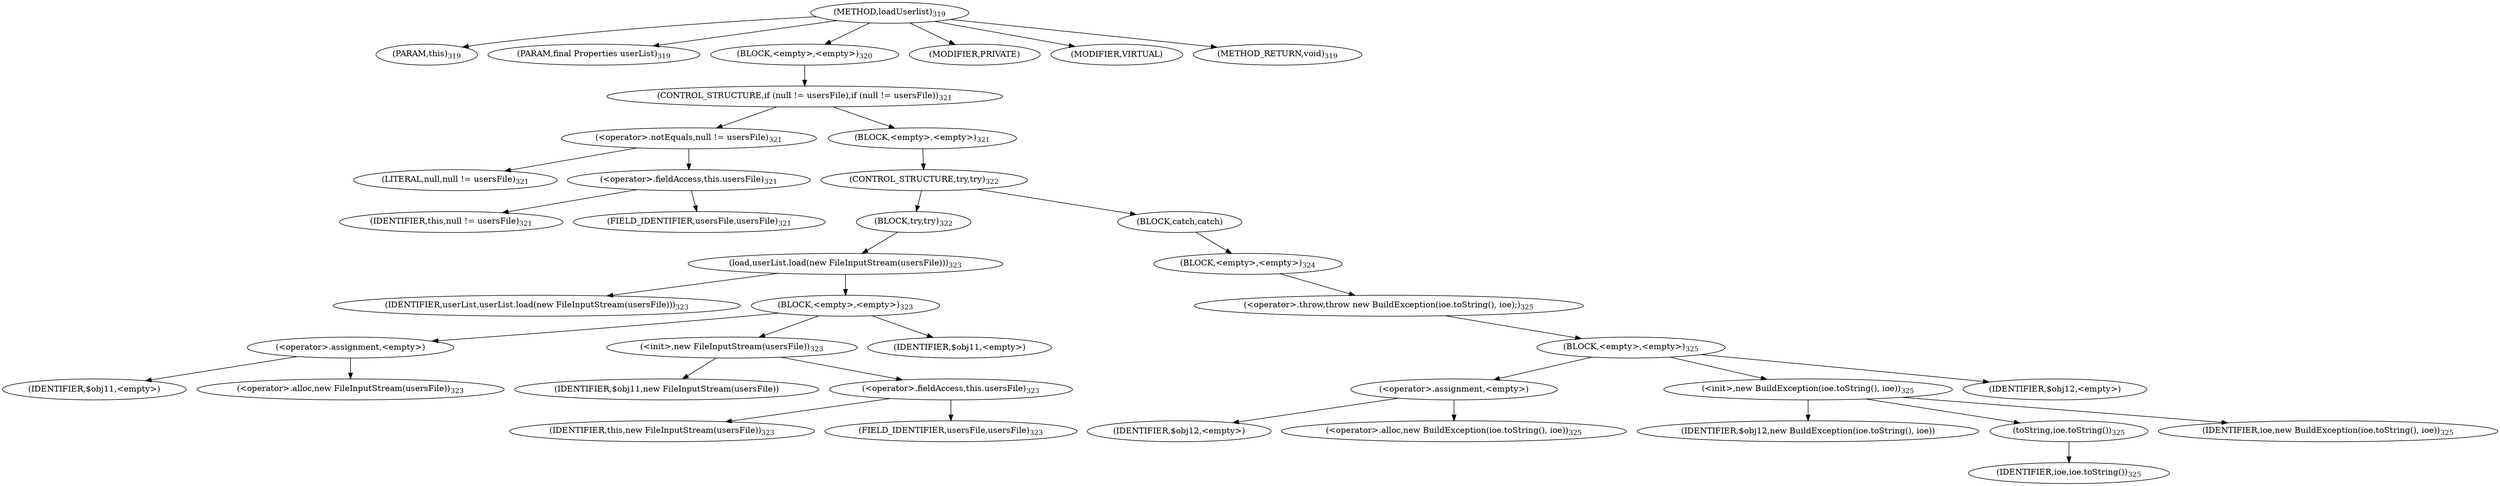 digraph "loadUserlist" {  
"525" [label = <(METHOD,loadUserlist)<SUB>319</SUB>> ]
"526" [label = <(PARAM,this)<SUB>319</SUB>> ]
"527" [label = <(PARAM,final Properties userList)<SUB>319</SUB>> ]
"528" [label = <(BLOCK,&lt;empty&gt;,&lt;empty&gt;)<SUB>320</SUB>> ]
"529" [label = <(CONTROL_STRUCTURE,if (null != usersFile),if (null != usersFile))<SUB>321</SUB>> ]
"530" [label = <(&lt;operator&gt;.notEquals,null != usersFile)<SUB>321</SUB>> ]
"531" [label = <(LITERAL,null,null != usersFile)<SUB>321</SUB>> ]
"532" [label = <(&lt;operator&gt;.fieldAccess,this.usersFile)<SUB>321</SUB>> ]
"533" [label = <(IDENTIFIER,this,null != usersFile)<SUB>321</SUB>> ]
"534" [label = <(FIELD_IDENTIFIER,usersFile,usersFile)<SUB>321</SUB>> ]
"535" [label = <(BLOCK,&lt;empty&gt;,&lt;empty&gt;)<SUB>321</SUB>> ]
"536" [label = <(CONTROL_STRUCTURE,try,try)<SUB>322</SUB>> ]
"537" [label = <(BLOCK,try,try)<SUB>322</SUB>> ]
"538" [label = <(load,userList.load(new FileInputStream(usersFile)))<SUB>323</SUB>> ]
"539" [label = <(IDENTIFIER,userList,userList.load(new FileInputStream(usersFile)))<SUB>323</SUB>> ]
"540" [label = <(BLOCK,&lt;empty&gt;,&lt;empty&gt;)<SUB>323</SUB>> ]
"541" [label = <(&lt;operator&gt;.assignment,&lt;empty&gt;)> ]
"542" [label = <(IDENTIFIER,$obj11,&lt;empty&gt;)> ]
"543" [label = <(&lt;operator&gt;.alloc,new FileInputStream(usersFile))<SUB>323</SUB>> ]
"544" [label = <(&lt;init&gt;,new FileInputStream(usersFile))<SUB>323</SUB>> ]
"545" [label = <(IDENTIFIER,$obj11,new FileInputStream(usersFile))> ]
"546" [label = <(&lt;operator&gt;.fieldAccess,this.usersFile)<SUB>323</SUB>> ]
"547" [label = <(IDENTIFIER,this,new FileInputStream(usersFile))<SUB>323</SUB>> ]
"548" [label = <(FIELD_IDENTIFIER,usersFile,usersFile)<SUB>323</SUB>> ]
"549" [label = <(IDENTIFIER,$obj11,&lt;empty&gt;)> ]
"550" [label = <(BLOCK,catch,catch)> ]
"551" [label = <(BLOCK,&lt;empty&gt;,&lt;empty&gt;)<SUB>324</SUB>> ]
"552" [label = <(&lt;operator&gt;.throw,throw new BuildException(ioe.toString(), ioe);)<SUB>325</SUB>> ]
"553" [label = <(BLOCK,&lt;empty&gt;,&lt;empty&gt;)<SUB>325</SUB>> ]
"554" [label = <(&lt;operator&gt;.assignment,&lt;empty&gt;)> ]
"555" [label = <(IDENTIFIER,$obj12,&lt;empty&gt;)> ]
"556" [label = <(&lt;operator&gt;.alloc,new BuildException(ioe.toString(), ioe))<SUB>325</SUB>> ]
"557" [label = <(&lt;init&gt;,new BuildException(ioe.toString(), ioe))<SUB>325</SUB>> ]
"558" [label = <(IDENTIFIER,$obj12,new BuildException(ioe.toString(), ioe))> ]
"559" [label = <(toString,ioe.toString())<SUB>325</SUB>> ]
"560" [label = <(IDENTIFIER,ioe,ioe.toString())<SUB>325</SUB>> ]
"561" [label = <(IDENTIFIER,ioe,new BuildException(ioe.toString(), ioe))<SUB>325</SUB>> ]
"562" [label = <(IDENTIFIER,$obj12,&lt;empty&gt;)> ]
"563" [label = <(MODIFIER,PRIVATE)> ]
"564" [label = <(MODIFIER,VIRTUAL)> ]
"565" [label = <(METHOD_RETURN,void)<SUB>319</SUB>> ]
  "525" -> "526" 
  "525" -> "527" 
  "525" -> "528" 
  "525" -> "563" 
  "525" -> "564" 
  "525" -> "565" 
  "528" -> "529" 
  "529" -> "530" 
  "529" -> "535" 
  "530" -> "531" 
  "530" -> "532" 
  "532" -> "533" 
  "532" -> "534" 
  "535" -> "536" 
  "536" -> "537" 
  "536" -> "550" 
  "537" -> "538" 
  "538" -> "539" 
  "538" -> "540" 
  "540" -> "541" 
  "540" -> "544" 
  "540" -> "549" 
  "541" -> "542" 
  "541" -> "543" 
  "544" -> "545" 
  "544" -> "546" 
  "546" -> "547" 
  "546" -> "548" 
  "550" -> "551" 
  "551" -> "552" 
  "552" -> "553" 
  "553" -> "554" 
  "553" -> "557" 
  "553" -> "562" 
  "554" -> "555" 
  "554" -> "556" 
  "557" -> "558" 
  "557" -> "559" 
  "557" -> "561" 
  "559" -> "560" 
}
